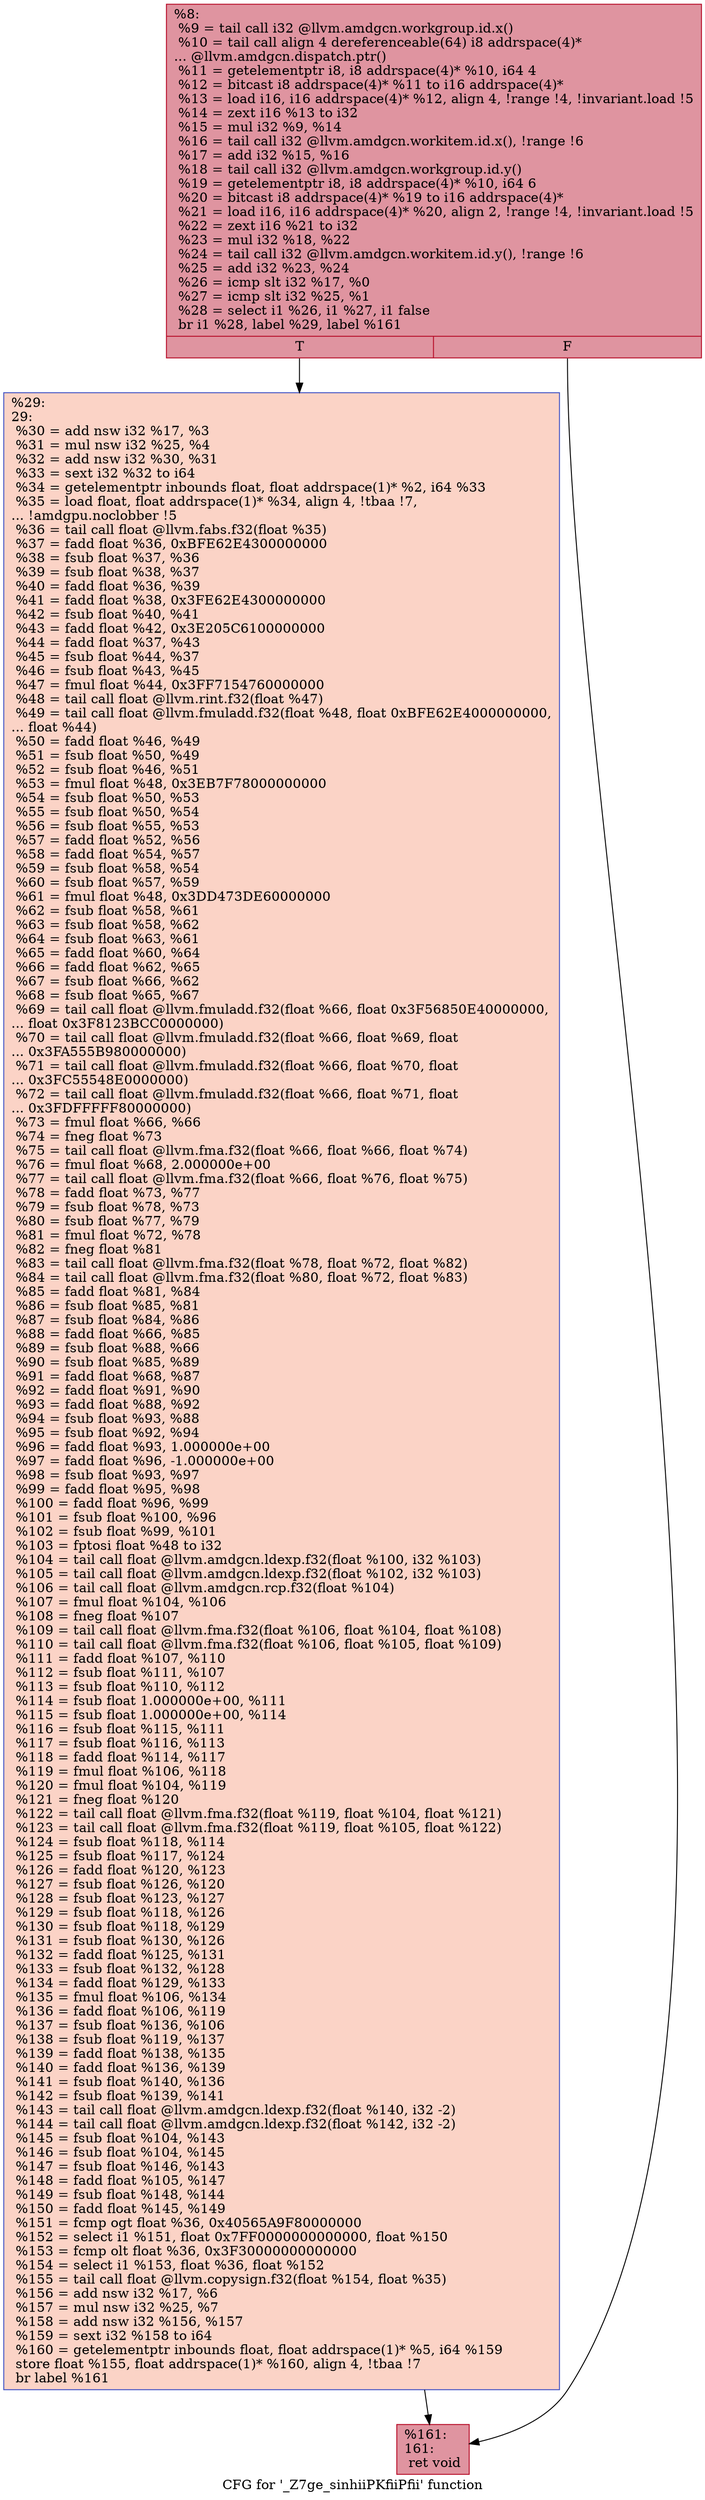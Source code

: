 digraph "CFG for '_Z7ge_sinhiiPKfiiPfii' function" {
	label="CFG for '_Z7ge_sinhiiPKfiiPfii' function";

	Node0x6366b50 [shape=record,color="#b70d28ff", style=filled, fillcolor="#b70d2870",label="{%8:\l  %9 = tail call i32 @llvm.amdgcn.workgroup.id.x()\l  %10 = tail call align 4 dereferenceable(64) i8 addrspace(4)*\l... @llvm.amdgcn.dispatch.ptr()\l  %11 = getelementptr i8, i8 addrspace(4)* %10, i64 4\l  %12 = bitcast i8 addrspace(4)* %11 to i16 addrspace(4)*\l  %13 = load i16, i16 addrspace(4)* %12, align 4, !range !4, !invariant.load !5\l  %14 = zext i16 %13 to i32\l  %15 = mul i32 %9, %14\l  %16 = tail call i32 @llvm.amdgcn.workitem.id.x(), !range !6\l  %17 = add i32 %15, %16\l  %18 = tail call i32 @llvm.amdgcn.workgroup.id.y()\l  %19 = getelementptr i8, i8 addrspace(4)* %10, i64 6\l  %20 = bitcast i8 addrspace(4)* %19 to i16 addrspace(4)*\l  %21 = load i16, i16 addrspace(4)* %20, align 2, !range !4, !invariant.load !5\l  %22 = zext i16 %21 to i32\l  %23 = mul i32 %18, %22\l  %24 = tail call i32 @llvm.amdgcn.workitem.id.y(), !range !6\l  %25 = add i32 %23, %24\l  %26 = icmp slt i32 %17, %0\l  %27 = icmp slt i32 %25, %1\l  %28 = select i1 %26, i1 %27, i1 false\l  br i1 %28, label %29, label %161\l|{<s0>T|<s1>F}}"];
	Node0x6366b50:s0 -> Node0x636a590;
	Node0x6366b50:s1 -> Node0x636a620;
	Node0x636a590 [shape=record,color="#3d50c3ff", style=filled, fillcolor="#f59c7d70",label="{%29:\l29:                                               \l  %30 = add nsw i32 %17, %3\l  %31 = mul nsw i32 %25, %4\l  %32 = add nsw i32 %30, %31\l  %33 = sext i32 %32 to i64\l  %34 = getelementptr inbounds float, float addrspace(1)* %2, i64 %33\l  %35 = load float, float addrspace(1)* %34, align 4, !tbaa !7,\l... !amdgpu.noclobber !5\l  %36 = tail call float @llvm.fabs.f32(float %35)\l  %37 = fadd float %36, 0xBFE62E4300000000\l  %38 = fsub float %37, %36\l  %39 = fsub float %38, %37\l  %40 = fadd float %36, %39\l  %41 = fadd float %38, 0x3FE62E4300000000\l  %42 = fsub float %40, %41\l  %43 = fadd float %42, 0x3E205C6100000000\l  %44 = fadd float %37, %43\l  %45 = fsub float %44, %37\l  %46 = fsub float %43, %45\l  %47 = fmul float %44, 0x3FF7154760000000\l  %48 = tail call float @llvm.rint.f32(float %47)\l  %49 = tail call float @llvm.fmuladd.f32(float %48, float 0xBFE62E4000000000,\l... float %44)\l  %50 = fadd float %46, %49\l  %51 = fsub float %50, %49\l  %52 = fsub float %46, %51\l  %53 = fmul float %48, 0x3EB7F78000000000\l  %54 = fsub float %50, %53\l  %55 = fsub float %50, %54\l  %56 = fsub float %55, %53\l  %57 = fadd float %52, %56\l  %58 = fadd float %54, %57\l  %59 = fsub float %58, %54\l  %60 = fsub float %57, %59\l  %61 = fmul float %48, 0x3DD473DE60000000\l  %62 = fsub float %58, %61\l  %63 = fsub float %58, %62\l  %64 = fsub float %63, %61\l  %65 = fadd float %60, %64\l  %66 = fadd float %62, %65\l  %67 = fsub float %66, %62\l  %68 = fsub float %65, %67\l  %69 = tail call float @llvm.fmuladd.f32(float %66, float 0x3F56850E40000000,\l... float 0x3F8123BCC0000000)\l  %70 = tail call float @llvm.fmuladd.f32(float %66, float %69, float\l... 0x3FA555B980000000)\l  %71 = tail call float @llvm.fmuladd.f32(float %66, float %70, float\l... 0x3FC55548E0000000)\l  %72 = tail call float @llvm.fmuladd.f32(float %66, float %71, float\l... 0x3FDFFFFF80000000)\l  %73 = fmul float %66, %66\l  %74 = fneg float %73\l  %75 = tail call float @llvm.fma.f32(float %66, float %66, float %74)\l  %76 = fmul float %68, 2.000000e+00\l  %77 = tail call float @llvm.fma.f32(float %66, float %76, float %75)\l  %78 = fadd float %73, %77\l  %79 = fsub float %78, %73\l  %80 = fsub float %77, %79\l  %81 = fmul float %72, %78\l  %82 = fneg float %81\l  %83 = tail call float @llvm.fma.f32(float %78, float %72, float %82)\l  %84 = tail call float @llvm.fma.f32(float %80, float %72, float %83)\l  %85 = fadd float %81, %84\l  %86 = fsub float %85, %81\l  %87 = fsub float %84, %86\l  %88 = fadd float %66, %85\l  %89 = fsub float %88, %66\l  %90 = fsub float %85, %89\l  %91 = fadd float %68, %87\l  %92 = fadd float %91, %90\l  %93 = fadd float %88, %92\l  %94 = fsub float %93, %88\l  %95 = fsub float %92, %94\l  %96 = fadd float %93, 1.000000e+00\l  %97 = fadd float %96, -1.000000e+00\l  %98 = fsub float %93, %97\l  %99 = fadd float %95, %98\l  %100 = fadd float %96, %99\l  %101 = fsub float %100, %96\l  %102 = fsub float %99, %101\l  %103 = fptosi float %48 to i32\l  %104 = tail call float @llvm.amdgcn.ldexp.f32(float %100, i32 %103)\l  %105 = tail call float @llvm.amdgcn.ldexp.f32(float %102, i32 %103)\l  %106 = tail call float @llvm.amdgcn.rcp.f32(float %104)\l  %107 = fmul float %104, %106\l  %108 = fneg float %107\l  %109 = tail call float @llvm.fma.f32(float %106, float %104, float %108)\l  %110 = tail call float @llvm.fma.f32(float %106, float %105, float %109)\l  %111 = fadd float %107, %110\l  %112 = fsub float %111, %107\l  %113 = fsub float %110, %112\l  %114 = fsub float 1.000000e+00, %111\l  %115 = fsub float 1.000000e+00, %114\l  %116 = fsub float %115, %111\l  %117 = fsub float %116, %113\l  %118 = fadd float %114, %117\l  %119 = fmul float %106, %118\l  %120 = fmul float %104, %119\l  %121 = fneg float %120\l  %122 = tail call float @llvm.fma.f32(float %119, float %104, float %121)\l  %123 = tail call float @llvm.fma.f32(float %119, float %105, float %122)\l  %124 = fsub float %118, %114\l  %125 = fsub float %117, %124\l  %126 = fadd float %120, %123\l  %127 = fsub float %126, %120\l  %128 = fsub float %123, %127\l  %129 = fsub float %118, %126\l  %130 = fsub float %118, %129\l  %131 = fsub float %130, %126\l  %132 = fadd float %125, %131\l  %133 = fsub float %132, %128\l  %134 = fadd float %129, %133\l  %135 = fmul float %106, %134\l  %136 = fadd float %106, %119\l  %137 = fsub float %136, %106\l  %138 = fsub float %119, %137\l  %139 = fadd float %138, %135\l  %140 = fadd float %136, %139\l  %141 = fsub float %140, %136\l  %142 = fsub float %139, %141\l  %143 = tail call float @llvm.amdgcn.ldexp.f32(float %140, i32 -2)\l  %144 = tail call float @llvm.amdgcn.ldexp.f32(float %142, i32 -2)\l  %145 = fsub float %104, %143\l  %146 = fsub float %104, %145\l  %147 = fsub float %146, %143\l  %148 = fadd float %105, %147\l  %149 = fsub float %148, %144\l  %150 = fadd float %145, %149\l  %151 = fcmp ogt float %36, 0x40565A9F80000000\l  %152 = select i1 %151, float 0x7FF0000000000000, float %150\l  %153 = fcmp olt float %36, 0x3F30000000000000\l  %154 = select i1 %153, float %36, float %152\l  %155 = tail call float @llvm.copysign.f32(float %154, float %35)\l  %156 = add nsw i32 %17, %6\l  %157 = mul nsw i32 %25, %7\l  %158 = add nsw i32 %156, %157\l  %159 = sext i32 %158 to i64\l  %160 = getelementptr inbounds float, float addrspace(1)* %5, i64 %159\l  store float %155, float addrspace(1)* %160, align 4, !tbaa !7\l  br label %161\l}"];
	Node0x636a590 -> Node0x636a620;
	Node0x636a620 [shape=record,color="#b70d28ff", style=filled, fillcolor="#b70d2870",label="{%161:\l161:                                              \l  ret void\l}"];
}
